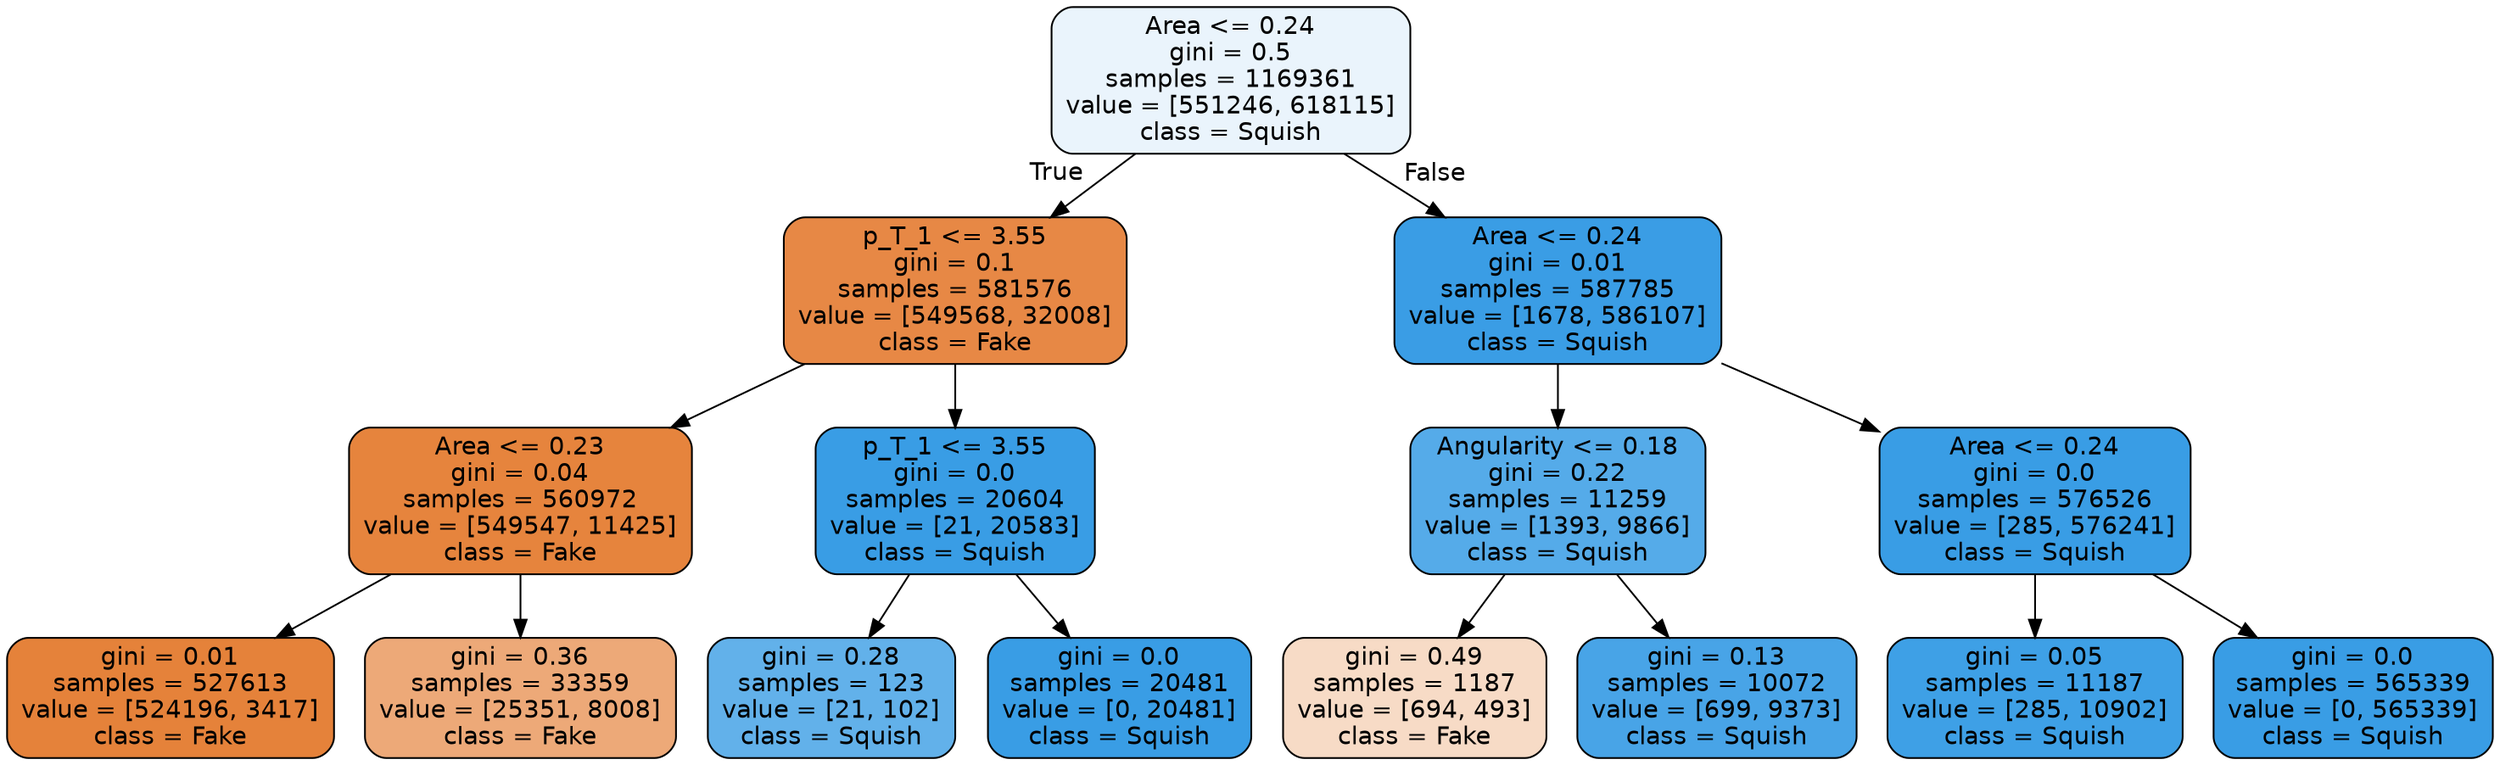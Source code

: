 digraph Tree {
node [shape=box, style="filled, rounded", color="black", fontname=helvetica] ;
edge [fontname=helvetica] ;
0 [label="Area <= 0.24\ngini = 0.5\nsamples = 1169361\nvalue = [551246, 618115]\nclass = Squish", fillcolor="#eaf4fc"] ;
1 [label="p_T_1 <= 3.55\ngini = 0.1\nsamples = 581576\nvalue = [549568, 32008]\nclass = Fake", fillcolor="#e78845"] ;
0 -> 1 [labeldistance=2.5, labelangle=45, headlabel="True"] ;
2 [label="Area <= 0.23\ngini = 0.04\nsamples = 560972\nvalue = [549547, 11425]\nclass = Fake", fillcolor="#e6843d"] ;
1 -> 2 ;
3 [label="gini = 0.01\nsamples = 527613\nvalue = [524196, 3417]\nclass = Fake", fillcolor="#e5823a"] ;
2 -> 3 ;
4 [label="gini = 0.36\nsamples = 33359\nvalue = [25351, 8008]\nclass = Fake", fillcolor="#eda978"] ;
2 -> 4 ;
5 [label="p_T_1 <= 3.55\ngini = 0.0\nsamples = 20604\nvalue = [21, 20583]\nclass = Squish", fillcolor="#399de5"] ;
1 -> 5 ;
6 [label="gini = 0.28\nsamples = 123\nvalue = [21, 102]\nclass = Squish", fillcolor="#62b1ea"] ;
5 -> 6 ;
7 [label="gini = 0.0\nsamples = 20481\nvalue = [0, 20481]\nclass = Squish", fillcolor="#399de5"] ;
5 -> 7 ;
8 [label="Area <= 0.24\ngini = 0.01\nsamples = 587785\nvalue = [1678, 586107]\nclass = Squish", fillcolor="#3a9de5"] ;
0 -> 8 [labeldistance=2.5, labelangle=-45, headlabel="False"] ;
9 [label="Angularity <= 0.18\ngini = 0.22\nsamples = 11259\nvalue = [1393, 9866]\nclass = Squish", fillcolor="#55abe9"] ;
8 -> 9 ;
10 [label="gini = 0.49\nsamples = 1187\nvalue = [694, 493]\nclass = Fake", fillcolor="#f7dbc6"] ;
9 -> 10 ;
11 [label="gini = 0.13\nsamples = 10072\nvalue = [699, 9373]\nclass = Squish", fillcolor="#48a4e7"] ;
9 -> 11 ;
12 [label="Area <= 0.24\ngini = 0.0\nsamples = 576526\nvalue = [285, 576241]\nclass = Squish", fillcolor="#399de5"] ;
8 -> 12 ;
13 [label="gini = 0.05\nsamples = 11187\nvalue = [285, 10902]\nclass = Squish", fillcolor="#3ea0e6"] ;
12 -> 13 ;
14 [label="gini = 0.0\nsamples = 565339\nvalue = [0, 565339]\nclass = Squish", fillcolor="#399de5"] ;
12 -> 14 ;
}